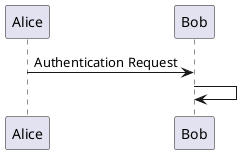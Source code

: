 {
  "sha1": "ksn1zlp46iio8mc7fogoir9f89ihjut",
  "insertion": {
    "when": "2024-06-03T18:59:33.339Z",
    "user": "plantuml@gmail.com"
  }
}
@startuml
Alice -> Bob: Authentication Request
Bob ->Bob
@enduml
